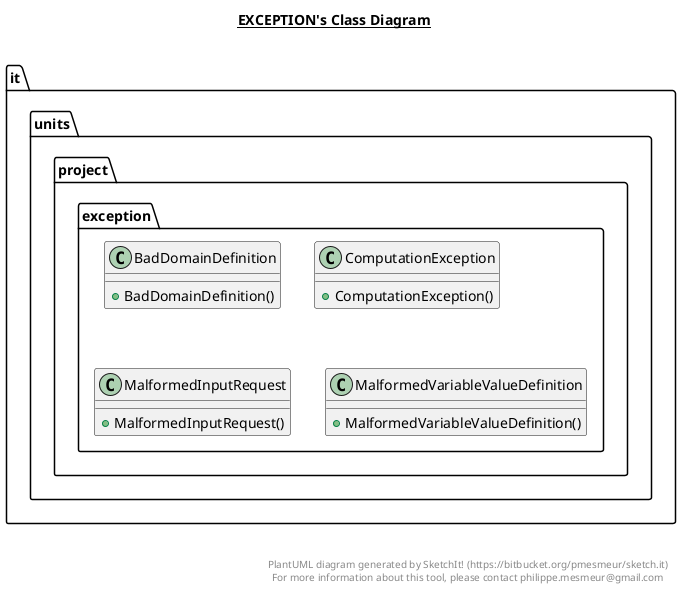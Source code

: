 @startuml

title __EXCEPTION's Class Diagram__\n

  namespace it.units.project {
    namespace exception {
      class it.units.project.exception.BadDomainDefinition {
          + BadDomainDefinition()
      }
    }
  }
  

  namespace it.units.project {
    namespace exception {
      class it.units.project.exception.ComputationException {
          + ComputationException()
      }
    }
  }
  

  namespace it.units.project {
    namespace exception {
      class it.units.project.exception.MalformedInputRequest {
          + MalformedInputRequest()
      }
    }
  }
  

  namespace it.units.project {
    namespace exception {
      class it.units.project.exception.MalformedVariableValueDefinition {
          + MalformedVariableValueDefinition()
      }
    }
  }
  



right footer


PlantUML diagram generated by SketchIt! (https://bitbucket.org/pmesmeur/sketch.it)
For more information about this tool, please contact philippe.mesmeur@gmail.com
endfooter

@enduml

